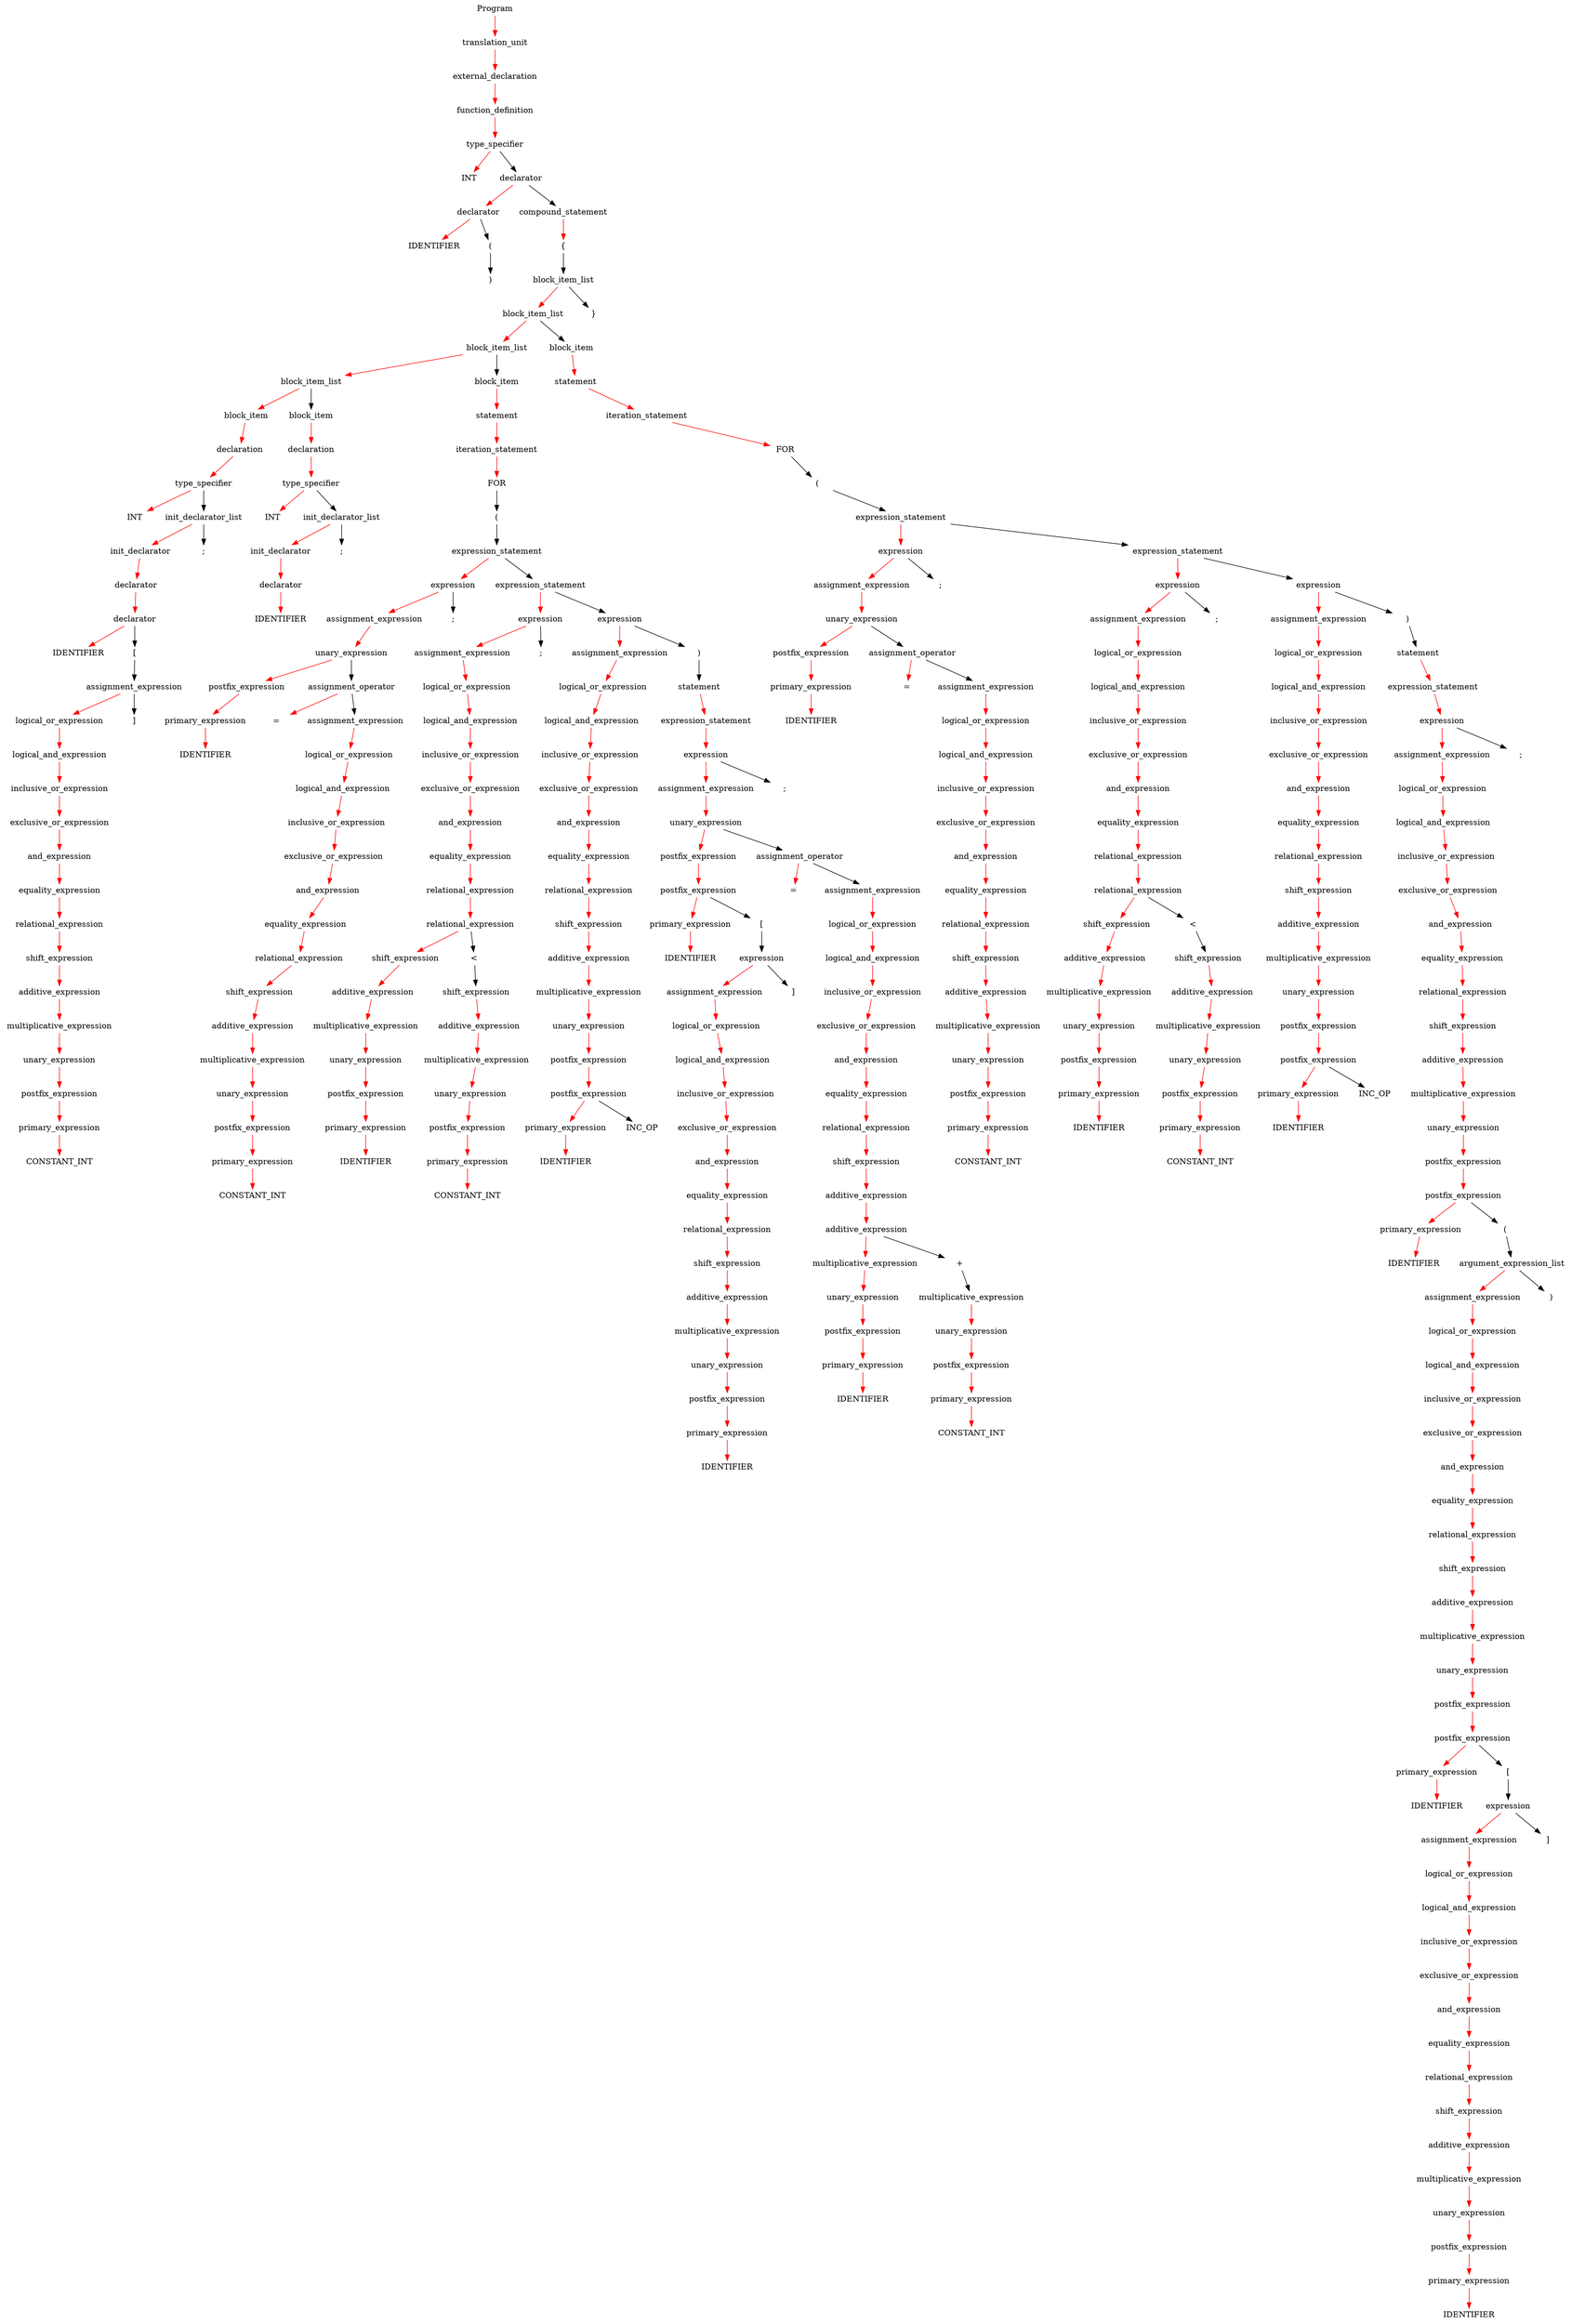 digraph G{
	edge[color = red];
	node314[shape=plaintext, label="Program", height=.3];
	node314->node313;
	edge[color = black];
	edge[color = red];
	node313[shape=plaintext, label="translation_unit", height=.3];
	node313->node312;
	edge[color = black];
	edge[color = red];
	node312[shape=plaintext, label="external_declaration", height=.3];
	node312->node311;
	edge[color = black];
	edge[color = red];
	node311[shape=plaintext, label="function_definition", height=.3];
	node311->node1;
	edge[color = black];
	edge[color = red];
	node1[shape=plaintext, label="type_specifier", height=.3];
	node1->node0;
	edge[color = black];
	node1[shape=plaintext, label="type_specifier", height=.3];
	node1->node6;
	node0[shape=plaintext, label="INT", height=.3];
	edge[color = red];
	node6[shape=plaintext, label="declarator", height=.3];
	node6->node3;
	edge[color = black];
	node6[shape=plaintext, label="declarator", height=.3];
	node6->node310;
	edge[color = red];
	node3[shape=plaintext, label="declarator", height=.3];
	node3->node2;
	edge[color = black];
	node3[shape=plaintext, label="declarator", height=.3];
	node3->node4;
	node2[shape=plaintext, label="IDENTIFIER", height=.3];
	node4[shape=plaintext, label="(", height=.3];
	node4->node5;
	node5[shape=plaintext, label=")", height=.3];
	edge[color = red];
	node310[shape=plaintext, label="compound_statement", height=.3];
	node310->node7;
	edge[color = black];
	node7[shape=plaintext, label="{", height=.3];
	node7->node308;
	edge[color = red];
	node308[shape=plaintext, label="block_item_list", height=.3];
	node308->node174;
	edge[color = black];
	node308[shape=plaintext, label="block_item_list", height=.3];
	node308->node309;
	edge[color = red];
	node174[shape=plaintext, label="block_item_list", height=.3];
	node174->node45;
	edge[color = black];
	node174[shape=plaintext, label="block_item_list", height=.3];
	node174->node307;
	edge[color = red];
	node45[shape=plaintext, label="block_item_list", height=.3];
	node45->node35;
	edge[color = black];
	node45[shape=plaintext, label="block_item_list", height=.3];
	node45->node173;
	edge[color = red];
	node35[shape=plaintext, label="block_item_list", height=.3];
	node35->node34;
	edge[color = black];
	node35[shape=plaintext, label="block_item_list", height=.3];
	node35->node44;
	edge[color = red];
	node34[shape=plaintext, label="block_item", height=.3];
	node34->node33;
	edge[color = black];
	edge[color = red];
	node33[shape=plaintext, label="declaration", height=.3];
	node33->node9;
	edge[color = black];
	edge[color = red];
	node9[shape=plaintext, label="type_specifier", height=.3];
	node9->node8;
	edge[color = black];
	node9[shape=plaintext, label="type_specifier", height=.3];
	node9->node32;
	node8[shape=plaintext, label="INT", height=.3];
	edge[color = red];
	node32[shape=plaintext, label="init_declarator_list", height=.3];
	node32->node31;
	edge[color = black];
	node32[shape=plaintext, label="init_declarator_list", height=.3];
	node32->node30;
	edge[color = red];
	node31[shape=plaintext, label="init_declarator", height=.3];
	node31->node29;
	edge[color = black];
	edge[color = red];
	node29[shape=plaintext, label="declarator", height=.3];
	node29->node11;
	edge[color = black];
	edge[color = red];
	node11[shape=plaintext, label="declarator", height=.3];
	node11->node10;
	edge[color = black];
	node11[shape=plaintext, label="declarator", height=.3];
	node11->node12;
	node10[shape=plaintext, label="IDENTIFIER", height=.3];
	node12[shape=plaintext, label="[", height=.3];
	node12->node28;
	edge[color = red];
	node28[shape=plaintext, label="assignment_expression", height=.3];
	node28->node27;
	edge[color = black];
	node28[shape=plaintext, label="assignment_expression", height=.3];
	node28->node16;
	edge[color = red];
	node27[shape=plaintext, label="logical_or_expression", height=.3];
	node27->node26;
	edge[color = black];
	edge[color = red];
	node26[shape=plaintext, label="logical_and_expression", height=.3];
	node26->node25;
	edge[color = black];
	edge[color = red];
	node25[shape=plaintext, label="inclusive_or_expression", height=.3];
	node25->node24;
	edge[color = black];
	edge[color = red];
	node24[shape=plaintext, label="exclusive_or_expression", height=.3];
	node24->node23;
	edge[color = black];
	edge[color = red];
	node23[shape=plaintext, label="and_expression", height=.3];
	node23->node22;
	edge[color = black];
	edge[color = red];
	node22[shape=plaintext, label="equality_expression", height=.3];
	node22->node21;
	edge[color = black];
	edge[color = red];
	node21[shape=plaintext, label="relational_expression", height=.3];
	node21->node20;
	edge[color = black];
	edge[color = red];
	node20[shape=plaintext, label="shift_expression", height=.3];
	node20->node19;
	edge[color = black];
	edge[color = red];
	node19[shape=plaintext, label="additive_expression", height=.3];
	node19->node18;
	edge[color = black];
	edge[color = red];
	node18[shape=plaintext, label="multiplicative_expression", height=.3];
	node18->node17;
	edge[color = black];
	edge[color = red];
	node17[shape=plaintext, label="unary_expression", height=.3];
	node17->node15;
	edge[color = black];
	edge[color = red];
	node15[shape=plaintext, label="postfix_expression", height=.3];
	node15->node14;
	edge[color = black];
	edge[color = red];
	node14[shape=plaintext, label="primary_expression", height=.3];
	node14->node13;
	edge[color = black];
	node13[shape=plaintext, label="CONSTANT_INT", height=.3];
	node16[shape=plaintext, label="]", height=.3];
	node30[shape=plaintext, label=";", height=.3];
	edge[color = red];
	node44[shape=plaintext, label="block_item", height=.3];
	node44->node43;
	edge[color = black];
	edge[color = red];
	node43[shape=plaintext, label="declaration", height=.3];
	node43->node37;
	edge[color = black];
	edge[color = red];
	node37[shape=plaintext, label="type_specifier", height=.3];
	node37->node36;
	edge[color = black];
	node37[shape=plaintext, label="type_specifier", height=.3];
	node37->node42;
	node36[shape=plaintext, label="INT", height=.3];
	edge[color = red];
	node42[shape=plaintext, label="init_declarator_list", height=.3];
	node42->node41;
	edge[color = black];
	node42[shape=plaintext, label="init_declarator_list", height=.3];
	node42->node40;
	edge[color = red];
	node41[shape=plaintext, label="init_declarator", height=.3];
	node41->node39;
	edge[color = black];
	edge[color = red];
	node39[shape=plaintext, label="declarator", height=.3];
	node39->node38;
	edge[color = black];
	node38[shape=plaintext, label="IDENTIFIER", height=.3];
	node40[shape=plaintext, label=";", height=.3];
	edge[color = red];
	node173[shape=plaintext, label="block_item", height=.3];
	node173->node172;
	edge[color = black];
	edge[color = red];
	node172[shape=plaintext, label="statement", height=.3];
	node172->node171;
	edge[color = black];
	edge[color = red];
	node171[shape=plaintext, label="iteration_statement", height=.3];
	node171->node46;
	edge[color = black];
	node46[shape=plaintext, label="FOR", height=.3];
	node46->node47;
	node47[shape=plaintext, label="(", height=.3];
	node47->node72;
	edge[color = red];
	node72[shape=plaintext, label="expression_statement", height=.3];
	node72->node71;
	edge[color = black];
	node72[shape=plaintext, label="expression_statement", height=.3];
	node72->node99;
	edge[color = red];
	node71[shape=plaintext, label="expression", height=.3];
	node71->node70;
	edge[color = black];
	node71[shape=plaintext, label="expression", height=.3];
	node71->node57;
	edge[color = red];
	node70[shape=plaintext, label="assignment_expression", height=.3];
	node70->node52;
	edge[color = black];
	edge[color = red];
	node52[shape=plaintext, label="unary_expression", height=.3];
	node52->node50;
	edge[color = black];
	node52[shape=plaintext, label="unary_expression", height=.3];
	node52->node53;
	edge[color = red];
	node50[shape=plaintext, label="postfix_expression", height=.3];
	node50->node49;
	edge[color = black];
	edge[color = red];
	node49[shape=plaintext, label="primary_expression", height=.3];
	node49->node48;
	edge[color = black];
	node48[shape=plaintext, label="IDENTIFIER", height=.3];
	edge[color = red];
	node53[shape=plaintext, label="assignment_operator", height=.3];
	node53->node51;
	edge[color = black];
	node53[shape=plaintext, label="assignment_operator", height=.3];
	node53->node69;
	node51[shape=plaintext, label="=", height=.3];
	edge[color = red];
	node69[shape=plaintext, label="assignment_expression", height=.3];
	node69->node68;
	edge[color = black];
	edge[color = red];
	node68[shape=plaintext, label="logical_or_expression", height=.3];
	node68->node67;
	edge[color = black];
	edge[color = red];
	node67[shape=plaintext, label="logical_and_expression", height=.3];
	node67->node66;
	edge[color = black];
	edge[color = red];
	node66[shape=plaintext, label="inclusive_or_expression", height=.3];
	node66->node65;
	edge[color = black];
	edge[color = red];
	node65[shape=plaintext, label="exclusive_or_expression", height=.3];
	node65->node64;
	edge[color = black];
	edge[color = red];
	node64[shape=plaintext, label="and_expression", height=.3];
	node64->node63;
	edge[color = black];
	edge[color = red];
	node63[shape=plaintext, label="equality_expression", height=.3];
	node63->node62;
	edge[color = black];
	edge[color = red];
	node62[shape=plaintext, label="relational_expression", height=.3];
	node62->node61;
	edge[color = black];
	edge[color = red];
	node61[shape=plaintext, label="shift_expression", height=.3];
	node61->node60;
	edge[color = black];
	edge[color = red];
	node60[shape=plaintext, label="additive_expression", height=.3];
	node60->node59;
	edge[color = black];
	edge[color = red];
	node59[shape=plaintext, label="multiplicative_expression", height=.3];
	node59->node58;
	edge[color = black];
	edge[color = red];
	node58[shape=plaintext, label="unary_expression", height=.3];
	node58->node56;
	edge[color = black];
	edge[color = red];
	node56[shape=plaintext, label="postfix_expression", height=.3];
	node56->node55;
	edge[color = black];
	edge[color = red];
	node55[shape=plaintext, label="primary_expression", height=.3];
	node55->node54;
	edge[color = black];
	node54[shape=plaintext, label="CONSTANT_INT", height=.3];
	node57[shape=plaintext, label=";", height=.3];
	edge[color = red];
	node99[shape=plaintext, label="expression_statement", height=.3];
	node99->node98;
	edge[color = black];
	node99[shape=plaintext, label="expression_statement", height=.3];
	node99->node118;
	edge[color = red];
	node98[shape=plaintext, label="expression", height=.3];
	node98->node97;
	edge[color = black];
	node98[shape=plaintext, label="expression", height=.3];
	node98->node85;
	edge[color = red];
	node97[shape=plaintext, label="assignment_expression", height=.3];
	node97->node96;
	edge[color = black];
	edge[color = red];
	node96[shape=plaintext, label="logical_or_expression", height=.3];
	node96->node95;
	edge[color = black];
	edge[color = red];
	node95[shape=plaintext, label="logical_and_expression", height=.3];
	node95->node94;
	edge[color = black];
	edge[color = red];
	node94[shape=plaintext, label="inclusive_or_expression", height=.3];
	node94->node93;
	edge[color = black];
	edge[color = red];
	node93[shape=plaintext, label="exclusive_or_expression", height=.3];
	node93->node92;
	edge[color = black];
	edge[color = red];
	node92[shape=plaintext, label="and_expression", height=.3];
	node92->node91;
	edge[color = black];
	edge[color = red];
	node91[shape=plaintext, label="equality_expression", height=.3];
	node91->node90;
	edge[color = black];
	edge[color = red];
	node90[shape=plaintext, label="relational_expression", height=.3];
	node90->node81;
	edge[color = black];
	edge[color = red];
	node81[shape=plaintext, label="relational_expression", height=.3];
	node81->node80;
	edge[color = black];
	node81[shape=plaintext, label="relational_expression", height=.3];
	node81->node76;
	edge[color = red];
	node80[shape=plaintext, label="shift_expression", height=.3];
	node80->node79;
	edge[color = black];
	edge[color = red];
	node79[shape=plaintext, label="additive_expression", height=.3];
	node79->node78;
	edge[color = black];
	edge[color = red];
	node78[shape=plaintext, label="multiplicative_expression", height=.3];
	node78->node77;
	edge[color = black];
	edge[color = red];
	node77[shape=plaintext, label="unary_expression", height=.3];
	node77->node75;
	edge[color = black];
	edge[color = red];
	node75[shape=plaintext, label="postfix_expression", height=.3];
	node75->node74;
	edge[color = black];
	edge[color = red];
	node74[shape=plaintext, label="primary_expression", height=.3];
	node74->node73;
	edge[color = black];
	node73[shape=plaintext, label="IDENTIFIER", height=.3];
	node76[shape=plaintext, label="<", height=.3];
	node76->node89;
	edge[color = red];
	node89[shape=plaintext, label="shift_expression", height=.3];
	node89->node88;
	edge[color = black];
	edge[color = red];
	node88[shape=plaintext, label="additive_expression", height=.3];
	node88->node87;
	edge[color = black];
	edge[color = red];
	node87[shape=plaintext, label="multiplicative_expression", height=.3];
	node87->node86;
	edge[color = black];
	edge[color = red];
	node86[shape=plaintext, label="unary_expression", height=.3];
	node86->node84;
	edge[color = black];
	edge[color = red];
	node84[shape=plaintext, label="postfix_expression", height=.3];
	node84->node83;
	edge[color = black];
	edge[color = red];
	node83[shape=plaintext, label="primary_expression", height=.3];
	node83->node82;
	edge[color = black];
	node82[shape=plaintext, label="CONSTANT_INT", height=.3];
	node85[shape=plaintext, label=";", height=.3];
	edge[color = red];
	node118[shape=plaintext, label="expression", height=.3];
	node118->node117;
	edge[color = black];
	node118[shape=plaintext, label="expression", height=.3];
	node118->node105;
	edge[color = red];
	node117[shape=plaintext, label="assignment_expression", height=.3];
	node117->node116;
	edge[color = black];
	edge[color = red];
	node116[shape=plaintext, label="logical_or_expression", height=.3];
	node116->node115;
	edge[color = black];
	edge[color = red];
	node115[shape=plaintext, label="logical_and_expression", height=.3];
	node115->node114;
	edge[color = black];
	edge[color = red];
	node114[shape=plaintext, label="inclusive_or_expression", height=.3];
	node114->node113;
	edge[color = black];
	edge[color = red];
	node113[shape=plaintext, label="exclusive_or_expression", height=.3];
	node113->node112;
	edge[color = black];
	edge[color = red];
	node112[shape=plaintext, label="and_expression", height=.3];
	node112->node111;
	edge[color = black];
	edge[color = red];
	node111[shape=plaintext, label="equality_expression", height=.3];
	node111->node110;
	edge[color = black];
	edge[color = red];
	node110[shape=plaintext, label="relational_expression", height=.3];
	node110->node109;
	edge[color = black];
	edge[color = red];
	node109[shape=plaintext, label="shift_expression", height=.3];
	node109->node108;
	edge[color = black];
	edge[color = red];
	node108[shape=plaintext, label="additive_expression", height=.3];
	node108->node107;
	edge[color = black];
	edge[color = red];
	node107[shape=plaintext, label="multiplicative_expression", height=.3];
	node107->node106;
	edge[color = black];
	edge[color = red];
	node106[shape=plaintext, label="unary_expression", height=.3];
	node106->node104;
	edge[color = black];
	edge[color = red];
	node104[shape=plaintext, label="postfix_expression", height=.3];
	node104->node102;
	edge[color = black];
	edge[color = red];
	node102[shape=plaintext, label="postfix_expression", height=.3];
	node102->node101;
	edge[color = black];
	node102[shape=plaintext, label="postfix_expression", height=.3];
	node102->node103;
	edge[color = red];
	node101[shape=plaintext, label="primary_expression", height=.3];
	node101->node100;
	edge[color = black];
	node100[shape=plaintext, label="IDENTIFIER", height=.3];
	node103[shape=plaintext, label="INC_OP", height=.3];
	node105[shape=plaintext, label=")", height=.3];
	node105->node170;
	edge[color = red];
	node170[shape=plaintext, label="statement", height=.3];
	node170->node169;
	edge[color = black];
	edge[color = red];
	node169[shape=plaintext, label="expression_statement", height=.3];
	node169->node168;
	edge[color = black];
	edge[color = red];
	node168[shape=plaintext, label="expression", height=.3];
	node168->node167;
	edge[color = black];
	node168[shape=plaintext, label="expression", height=.3];
	node168->node154;
	edge[color = red];
	node167[shape=plaintext, label="assignment_expression", height=.3];
	node167->node142;
	edge[color = black];
	edge[color = red];
	node142[shape=plaintext, label="unary_expression", height=.3];
	node142->node140;
	edge[color = black];
	node142[shape=plaintext, label="unary_expression", height=.3];
	node142->node143;
	edge[color = red];
	node140[shape=plaintext, label="postfix_expression", height=.3];
	node140->node122;
	edge[color = black];
	edge[color = red];
	node122[shape=plaintext, label="postfix_expression", height=.3];
	node122->node121;
	edge[color = black];
	node122[shape=plaintext, label="postfix_expression", height=.3];
	node122->node120;
	edge[color = red];
	node121[shape=plaintext, label="primary_expression", height=.3];
	node121->node119;
	edge[color = black];
	node119[shape=plaintext, label="IDENTIFIER", height=.3];
	node120[shape=plaintext, label="[", height=.3];
	node120->node139;
	edge[color = red];
	node139[shape=plaintext, label="expression", height=.3];
	node139->node138;
	edge[color = black];
	node139[shape=plaintext, label="expression", height=.3];
	node139->node126;
	edge[color = red];
	node138[shape=plaintext, label="assignment_expression", height=.3];
	node138->node137;
	edge[color = black];
	edge[color = red];
	node137[shape=plaintext, label="logical_or_expression", height=.3];
	node137->node136;
	edge[color = black];
	edge[color = red];
	node136[shape=plaintext, label="logical_and_expression", height=.3];
	node136->node135;
	edge[color = black];
	edge[color = red];
	node135[shape=plaintext, label="inclusive_or_expression", height=.3];
	node135->node134;
	edge[color = black];
	edge[color = red];
	node134[shape=plaintext, label="exclusive_or_expression", height=.3];
	node134->node133;
	edge[color = black];
	edge[color = red];
	node133[shape=plaintext, label="and_expression", height=.3];
	node133->node132;
	edge[color = black];
	edge[color = red];
	node132[shape=plaintext, label="equality_expression", height=.3];
	node132->node131;
	edge[color = black];
	edge[color = red];
	node131[shape=plaintext, label="relational_expression", height=.3];
	node131->node130;
	edge[color = black];
	edge[color = red];
	node130[shape=plaintext, label="shift_expression", height=.3];
	node130->node129;
	edge[color = black];
	edge[color = red];
	node129[shape=plaintext, label="additive_expression", height=.3];
	node129->node128;
	edge[color = black];
	edge[color = red];
	node128[shape=plaintext, label="multiplicative_expression", height=.3];
	node128->node127;
	edge[color = black];
	edge[color = red];
	node127[shape=plaintext, label="unary_expression", height=.3];
	node127->node125;
	edge[color = black];
	edge[color = red];
	node125[shape=plaintext, label="postfix_expression", height=.3];
	node125->node124;
	edge[color = black];
	edge[color = red];
	node124[shape=plaintext, label="primary_expression", height=.3];
	node124->node123;
	edge[color = black];
	node123[shape=plaintext, label="IDENTIFIER", height=.3];
	node126[shape=plaintext, label="]", height=.3];
	edge[color = red];
	node143[shape=plaintext, label="assignment_operator", height=.3];
	node143->node141;
	edge[color = black];
	node143[shape=plaintext, label="assignment_operator", height=.3];
	node143->node166;
	node141[shape=plaintext, label="=", height=.3];
	edge[color = red];
	node166[shape=plaintext, label="assignment_expression", height=.3];
	node166->node165;
	edge[color = black];
	edge[color = red];
	node165[shape=plaintext, label="logical_or_expression", height=.3];
	node165->node164;
	edge[color = black];
	edge[color = red];
	node164[shape=plaintext, label="logical_and_expression", height=.3];
	node164->node163;
	edge[color = black];
	edge[color = red];
	node163[shape=plaintext, label="inclusive_or_expression", height=.3];
	node163->node162;
	edge[color = black];
	edge[color = red];
	node162[shape=plaintext, label="exclusive_or_expression", height=.3];
	node162->node161;
	edge[color = black];
	edge[color = red];
	node161[shape=plaintext, label="and_expression", height=.3];
	node161->node160;
	edge[color = black];
	edge[color = red];
	node160[shape=plaintext, label="equality_expression", height=.3];
	node160->node159;
	edge[color = black];
	edge[color = red];
	node159[shape=plaintext, label="relational_expression", height=.3];
	node159->node158;
	edge[color = black];
	edge[color = red];
	node158[shape=plaintext, label="shift_expression", height=.3];
	node158->node157;
	edge[color = black];
	edge[color = red];
	node157[shape=plaintext, label="additive_expression", height=.3];
	node157->node150;
	edge[color = black];
	edge[color = red];
	node150[shape=plaintext, label="additive_expression", height=.3];
	node150->node149;
	edge[color = black];
	node150[shape=plaintext, label="additive_expression", height=.3];
	node150->node147;
	edge[color = red];
	node149[shape=plaintext, label="multiplicative_expression", height=.3];
	node149->node148;
	edge[color = black];
	edge[color = red];
	node148[shape=plaintext, label="unary_expression", height=.3];
	node148->node146;
	edge[color = black];
	edge[color = red];
	node146[shape=plaintext, label="postfix_expression", height=.3];
	node146->node145;
	edge[color = black];
	edge[color = red];
	node145[shape=plaintext, label="primary_expression", height=.3];
	node145->node144;
	edge[color = black];
	node144[shape=plaintext, label="IDENTIFIER", height=.3];
	node147[shape=plaintext, label="+", height=.3];
	node147->node156;
	edge[color = red];
	node156[shape=plaintext, label="multiplicative_expression", height=.3];
	node156->node155;
	edge[color = black];
	edge[color = red];
	node155[shape=plaintext, label="unary_expression", height=.3];
	node155->node153;
	edge[color = black];
	edge[color = red];
	node153[shape=plaintext, label="postfix_expression", height=.3];
	node153->node152;
	edge[color = black];
	edge[color = red];
	node152[shape=plaintext, label="primary_expression", height=.3];
	node152->node151;
	edge[color = black];
	node151[shape=plaintext, label="CONSTANT_INT", height=.3];
	node154[shape=plaintext, label=";", height=.3];
	edge[color = red];
	node307[shape=plaintext, label="block_item", height=.3];
	node307->node306;
	edge[color = black];
	edge[color = red];
	node306[shape=plaintext, label="statement", height=.3];
	node306->node305;
	edge[color = black];
	edge[color = red];
	node305[shape=plaintext, label="iteration_statement", height=.3];
	node305->node175;
	edge[color = black];
	node175[shape=plaintext, label="FOR", height=.3];
	node175->node176;
	node176[shape=plaintext, label="(", height=.3];
	node176->node201;
	edge[color = red];
	node201[shape=plaintext, label="expression_statement", height=.3];
	node201->node200;
	edge[color = black];
	node201[shape=plaintext, label="expression_statement", height=.3];
	node201->node228;
	edge[color = red];
	node200[shape=plaintext, label="expression", height=.3];
	node200->node199;
	edge[color = black];
	node200[shape=plaintext, label="expression", height=.3];
	node200->node186;
	edge[color = red];
	node199[shape=plaintext, label="assignment_expression", height=.3];
	node199->node181;
	edge[color = black];
	edge[color = red];
	node181[shape=plaintext, label="unary_expression", height=.3];
	node181->node179;
	edge[color = black];
	node181[shape=plaintext, label="unary_expression", height=.3];
	node181->node182;
	edge[color = red];
	node179[shape=plaintext, label="postfix_expression", height=.3];
	node179->node178;
	edge[color = black];
	edge[color = red];
	node178[shape=plaintext, label="primary_expression", height=.3];
	node178->node177;
	edge[color = black];
	node177[shape=plaintext, label="IDENTIFIER", height=.3];
	edge[color = red];
	node182[shape=plaintext, label="assignment_operator", height=.3];
	node182->node180;
	edge[color = black];
	node182[shape=plaintext, label="assignment_operator", height=.3];
	node182->node198;
	node180[shape=plaintext, label="=", height=.3];
	edge[color = red];
	node198[shape=plaintext, label="assignment_expression", height=.3];
	node198->node197;
	edge[color = black];
	edge[color = red];
	node197[shape=plaintext, label="logical_or_expression", height=.3];
	node197->node196;
	edge[color = black];
	edge[color = red];
	node196[shape=plaintext, label="logical_and_expression", height=.3];
	node196->node195;
	edge[color = black];
	edge[color = red];
	node195[shape=plaintext, label="inclusive_or_expression", height=.3];
	node195->node194;
	edge[color = black];
	edge[color = red];
	node194[shape=plaintext, label="exclusive_or_expression", height=.3];
	node194->node193;
	edge[color = black];
	edge[color = red];
	node193[shape=plaintext, label="and_expression", height=.3];
	node193->node192;
	edge[color = black];
	edge[color = red];
	node192[shape=plaintext, label="equality_expression", height=.3];
	node192->node191;
	edge[color = black];
	edge[color = red];
	node191[shape=plaintext, label="relational_expression", height=.3];
	node191->node190;
	edge[color = black];
	edge[color = red];
	node190[shape=plaintext, label="shift_expression", height=.3];
	node190->node189;
	edge[color = black];
	edge[color = red];
	node189[shape=plaintext, label="additive_expression", height=.3];
	node189->node188;
	edge[color = black];
	edge[color = red];
	node188[shape=plaintext, label="multiplicative_expression", height=.3];
	node188->node187;
	edge[color = black];
	edge[color = red];
	node187[shape=plaintext, label="unary_expression", height=.3];
	node187->node185;
	edge[color = black];
	edge[color = red];
	node185[shape=plaintext, label="postfix_expression", height=.3];
	node185->node184;
	edge[color = black];
	edge[color = red];
	node184[shape=plaintext, label="primary_expression", height=.3];
	node184->node183;
	edge[color = black];
	node183[shape=plaintext, label="CONSTANT_INT", height=.3];
	node186[shape=plaintext, label=";", height=.3];
	edge[color = red];
	node228[shape=plaintext, label="expression_statement", height=.3];
	node228->node227;
	edge[color = black];
	node228[shape=plaintext, label="expression_statement", height=.3];
	node228->node247;
	edge[color = red];
	node227[shape=plaintext, label="expression", height=.3];
	node227->node226;
	edge[color = black];
	node227[shape=plaintext, label="expression", height=.3];
	node227->node214;
	edge[color = red];
	node226[shape=plaintext, label="assignment_expression", height=.3];
	node226->node225;
	edge[color = black];
	edge[color = red];
	node225[shape=plaintext, label="logical_or_expression", height=.3];
	node225->node224;
	edge[color = black];
	edge[color = red];
	node224[shape=plaintext, label="logical_and_expression", height=.3];
	node224->node223;
	edge[color = black];
	edge[color = red];
	node223[shape=plaintext, label="inclusive_or_expression", height=.3];
	node223->node222;
	edge[color = black];
	edge[color = red];
	node222[shape=plaintext, label="exclusive_or_expression", height=.3];
	node222->node221;
	edge[color = black];
	edge[color = red];
	node221[shape=plaintext, label="and_expression", height=.3];
	node221->node220;
	edge[color = black];
	edge[color = red];
	node220[shape=plaintext, label="equality_expression", height=.3];
	node220->node219;
	edge[color = black];
	edge[color = red];
	node219[shape=plaintext, label="relational_expression", height=.3];
	node219->node210;
	edge[color = black];
	edge[color = red];
	node210[shape=plaintext, label="relational_expression", height=.3];
	node210->node209;
	edge[color = black];
	node210[shape=plaintext, label="relational_expression", height=.3];
	node210->node205;
	edge[color = red];
	node209[shape=plaintext, label="shift_expression", height=.3];
	node209->node208;
	edge[color = black];
	edge[color = red];
	node208[shape=plaintext, label="additive_expression", height=.3];
	node208->node207;
	edge[color = black];
	edge[color = red];
	node207[shape=plaintext, label="multiplicative_expression", height=.3];
	node207->node206;
	edge[color = black];
	edge[color = red];
	node206[shape=plaintext, label="unary_expression", height=.3];
	node206->node204;
	edge[color = black];
	edge[color = red];
	node204[shape=plaintext, label="postfix_expression", height=.3];
	node204->node203;
	edge[color = black];
	edge[color = red];
	node203[shape=plaintext, label="primary_expression", height=.3];
	node203->node202;
	edge[color = black];
	node202[shape=plaintext, label="IDENTIFIER", height=.3];
	node205[shape=plaintext, label="<", height=.3];
	node205->node218;
	edge[color = red];
	node218[shape=plaintext, label="shift_expression", height=.3];
	node218->node217;
	edge[color = black];
	edge[color = red];
	node217[shape=plaintext, label="additive_expression", height=.3];
	node217->node216;
	edge[color = black];
	edge[color = red];
	node216[shape=plaintext, label="multiplicative_expression", height=.3];
	node216->node215;
	edge[color = black];
	edge[color = red];
	node215[shape=plaintext, label="unary_expression", height=.3];
	node215->node213;
	edge[color = black];
	edge[color = red];
	node213[shape=plaintext, label="postfix_expression", height=.3];
	node213->node212;
	edge[color = black];
	edge[color = red];
	node212[shape=plaintext, label="primary_expression", height=.3];
	node212->node211;
	edge[color = black];
	node211[shape=plaintext, label="CONSTANT_INT", height=.3];
	node214[shape=plaintext, label=";", height=.3];
	edge[color = red];
	node247[shape=plaintext, label="expression", height=.3];
	node247->node246;
	edge[color = black];
	node247[shape=plaintext, label="expression", height=.3];
	node247->node234;
	edge[color = red];
	node246[shape=plaintext, label="assignment_expression", height=.3];
	node246->node245;
	edge[color = black];
	edge[color = red];
	node245[shape=plaintext, label="logical_or_expression", height=.3];
	node245->node244;
	edge[color = black];
	edge[color = red];
	node244[shape=plaintext, label="logical_and_expression", height=.3];
	node244->node243;
	edge[color = black];
	edge[color = red];
	node243[shape=plaintext, label="inclusive_or_expression", height=.3];
	node243->node242;
	edge[color = black];
	edge[color = red];
	node242[shape=plaintext, label="exclusive_or_expression", height=.3];
	node242->node241;
	edge[color = black];
	edge[color = red];
	node241[shape=plaintext, label="and_expression", height=.3];
	node241->node240;
	edge[color = black];
	edge[color = red];
	node240[shape=plaintext, label="equality_expression", height=.3];
	node240->node239;
	edge[color = black];
	edge[color = red];
	node239[shape=plaintext, label="relational_expression", height=.3];
	node239->node238;
	edge[color = black];
	edge[color = red];
	node238[shape=plaintext, label="shift_expression", height=.3];
	node238->node237;
	edge[color = black];
	edge[color = red];
	node237[shape=plaintext, label="additive_expression", height=.3];
	node237->node236;
	edge[color = black];
	edge[color = red];
	node236[shape=plaintext, label="multiplicative_expression", height=.3];
	node236->node235;
	edge[color = black];
	edge[color = red];
	node235[shape=plaintext, label="unary_expression", height=.3];
	node235->node233;
	edge[color = black];
	edge[color = red];
	node233[shape=plaintext, label="postfix_expression", height=.3];
	node233->node231;
	edge[color = black];
	edge[color = red];
	node231[shape=plaintext, label="postfix_expression", height=.3];
	node231->node230;
	edge[color = black];
	node231[shape=plaintext, label="postfix_expression", height=.3];
	node231->node232;
	edge[color = red];
	node230[shape=plaintext, label="primary_expression", height=.3];
	node230->node229;
	edge[color = black];
	node229[shape=plaintext, label="IDENTIFIER", height=.3];
	node232[shape=plaintext, label="INC_OP", height=.3];
	node234[shape=plaintext, label=")", height=.3];
	node234->node304;
	edge[color = red];
	node304[shape=plaintext, label="statement", height=.3];
	node304->node303;
	edge[color = black];
	edge[color = red];
	node303[shape=plaintext, label="expression_statement", height=.3];
	node303->node302;
	edge[color = black];
	edge[color = red];
	node302[shape=plaintext, label="expression", height=.3];
	node302->node301;
	edge[color = black];
	node302[shape=plaintext, label="expression", height=.3];
	node302->node289;
	edge[color = red];
	node301[shape=plaintext, label="assignment_expression", height=.3];
	node301->node300;
	edge[color = black];
	edge[color = red];
	node300[shape=plaintext, label="logical_or_expression", height=.3];
	node300->node299;
	edge[color = black];
	edge[color = red];
	node299[shape=plaintext, label="logical_and_expression", height=.3];
	node299->node298;
	edge[color = black];
	edge[color = red];
	node298[shape=plaintext, label="inclusive_or_expression", height=.3];
	node298->node297;
	edge[color = black];
	edge[color = red];
	node297[shape=plaintext, label="exclusive_or_expression", height=.3];
	node297->node296;
	edge[color = black];
	edge[color = red];
	node296[shape=plaintext, label="and_expression", height=.3];
	node296->node295;
	edge[color = black];
	edge[color = red];
	node295[shape=plaintext, label="equality_expression", height=.3];
	node295->node294;
	edge[color = black];
	edge[color = red];
	node294[shape=plaintext, label="relational_expression", height=.3];
	node294->node293;
	edge[color = black];
	edge[color = red];
	node293[shape=plaintext, label="shift_expression", height=.3];
	node293->node292;
	edge[color = black];
	edge[color = red];
	node292[shape=plaintext, label="additive_expression", height=.3];
	node292->node291;
	edge[color = black];
	edge[color = red];
	node291[shape=plaintext, label="multiplicative_expression", height=.3];
	node291->node290;
	edge[color = black];
	edge[color = red];
	node290[shape=plaintext, label="unary_expression", height=.3];
	node290->node288;
	edge[color = black];
	edge[color = red];
	node288[shape=plaintext, label="postfix_expression", height=.3];
	node288->node251;
	edge[color = black];
	edge[color = red];
	node251[shape=plaintext, label="postfix_expression", height=.3];
	node251->node250;
	edge[color = black];
	node251[shape=plaintext, label="postfix_expression", height=.3];
	node251->node249;
	edge[color = red];
	node250[shape=plaintext, label="primary_expression", height=.3];
	node250->node248;
	edge[color = black];
	node248[shape=plaintext, label="IDENTIFIER", height=.3];
	node249[shape=plaintext, label="(", height=.3];
	node249->node287;
	edge[color = red];
	node287[shape=plaintext, label="argument_expression_list", height=.3];
	node287->node286;
	edge[color = black];
	node287[shape=plaintext, label="argument_expression_list", height=.3];
	node287->node274;
	edge[color = red];
	node286[shape=plaintext, label="assignment_expression", height=.3];
	node286->node285;
	edge[color = black];
	edge[color = red];
	node285[shape=plaintext, label="logical_or_expression", height=.3];
	node285->node284;
	edge[color = black];
	edge[color = red];
	node284[shape=plaintext, label="logical_and_expression", height=.3];
	node284->node283;
	edge[color = black];
	edge[color = red];
	node283[shape=plaintext, label="inclusive_or_expression", height=.3];
	node283->node282;
	edge[color = black];
	edge[color = red];
	node282[shape=plaintext, label="exclusive_or_expression", height=.3];
	node282->node281;
	edge[color = black];
	edge[color = red];
	node281[shape=plaintext, label="and_expression", height=.3];
	node281->node280;
	edge[color = black];
	edge[color = red];
	node280[shape=plaintext, label="equality_expression", height=.3];
	node280->node279;
	edge[color = black];
	edge[color = red];
	node279[shape=plaintext, label="relational_expression", height=.3];
	node279->node278;
	edge[color = black];
	edge[color = red];
	node278[shape=plaintext, label="shift_expression", height=.3];
	node278->node277;
	edge[color = black];
	edge[color = red];
	node277[shape=plaintext, label="additive_expression", height=.3];
	node277->node276;
	edge[color = black];
	edge[color = red];
	node276[shape=plaintext, label="multiplicative_expression", height=.3];
	node276->node275;
	edge[color = black];
	edge[color = red];
	node275[shape=plaintext, label="unary_expression", height=.3];
	node275->node273;
	edge[color = black];
	edge[color = red];
	node273[shape=plaintext, label="postfix_expression", height=.3];
	node273->node254;
	edge[color = black];
	edge[color = red];
	node254[shape=plaintext, label="postfix_expression", height=.3];
	node254->node253;
	edge[color = black];
	node254[shape=plaintext, label="postfix_expression", height=.3];
	node254->node255;
	edge[color = red];
	node253[shape=plaintext, label="primary_expression", height=.3];
	node253->node252;
	edge[color = black];
	node252[shape=plaintext, label="IDENTIFIER", height=.3];
	node255[shape=plaintext, label="[", height=.3];
	node255->node272;
	edge[color = red];
	node272[shape=plaintext, label="expression", height=.3];
	node272->node271;
	edge[color = black];
	node272[shape=plaintext, label="expression", height=.3];
	node272->node259;
	edge[color = red];
	node271[shape=plaintext, label="assignment_expression", height=.3];
	node271->node270;
	edge[color = black];
	edge[color = red];
	node270[shape=plaintext, label="logical_or_expression", height=.3];
	node270->node269;
	edge[color = black];
	edge[color = red];
	node269[shape=plaintext, label="logical_and_expression", height=.3];
	node269->node268;
	edge[color = black];
	edge[color = red];
	node268[shape=plaintext, label="inclusive_or_expression", height=.3];
	node268->node267;
	edge[color = black];
	edge[color = red];
	node267[shape=plaintext, label="exclusive_or_expression", height=.3];
	node267->node266;
	edge[color = black];
	edge[color = red];
	node266[shape=plaintext, label="and_expression", height=.3];
	node266->node265;
	edge[color = black];
	edge[color = red];
	node265[shape=plaintext, label="equality_expression", height=.3];
	node265->node264;
	edge[color = black];
	edge[color = red];
	node264[shape=plaintext, label="relational_expression", height=.3];
	node264->node263;
	edge[color = black];
	edge[color = red];
	node263[shape=plaintext, label="shift_expression", height=.3];
	node263->node262;
	edge[color = black];
	edge[color = red];
	node262[shape=plaintext, label="additive_expression", height=.3];
	node262->node261;
	edge[color = black];
	edge[color = red];
	node261[shape=plaintext, label="multiplicative_expression", height=.3];
	node261->node260;
	edge[color = black];
	edge[color = red];
	node260[shape=plaintext, label="unary_expression", height=.3];
	node260->node258;
	edge[color = black];
	edge[color = red];
	node258[shape=plaintext, label="postfix_expression", height=.3];
	node258->node257;
	edge[color = black];
	edge[color = red];
	node257[shape=plaintext, label="primary_expression", height=.3];
	node257->node256;
	edge[color = black];
	node256[shape=plaintext, label="IDENTIFIER", height=.3];
	node259[shape=plaintext, label="]", height=.3];
	node274[shape=plaintext, label=")", height=.3];
	node289[shape=plaintext, label=";", height=.3];
	node309[shape=plaintext, label="}", height=.3];
}
